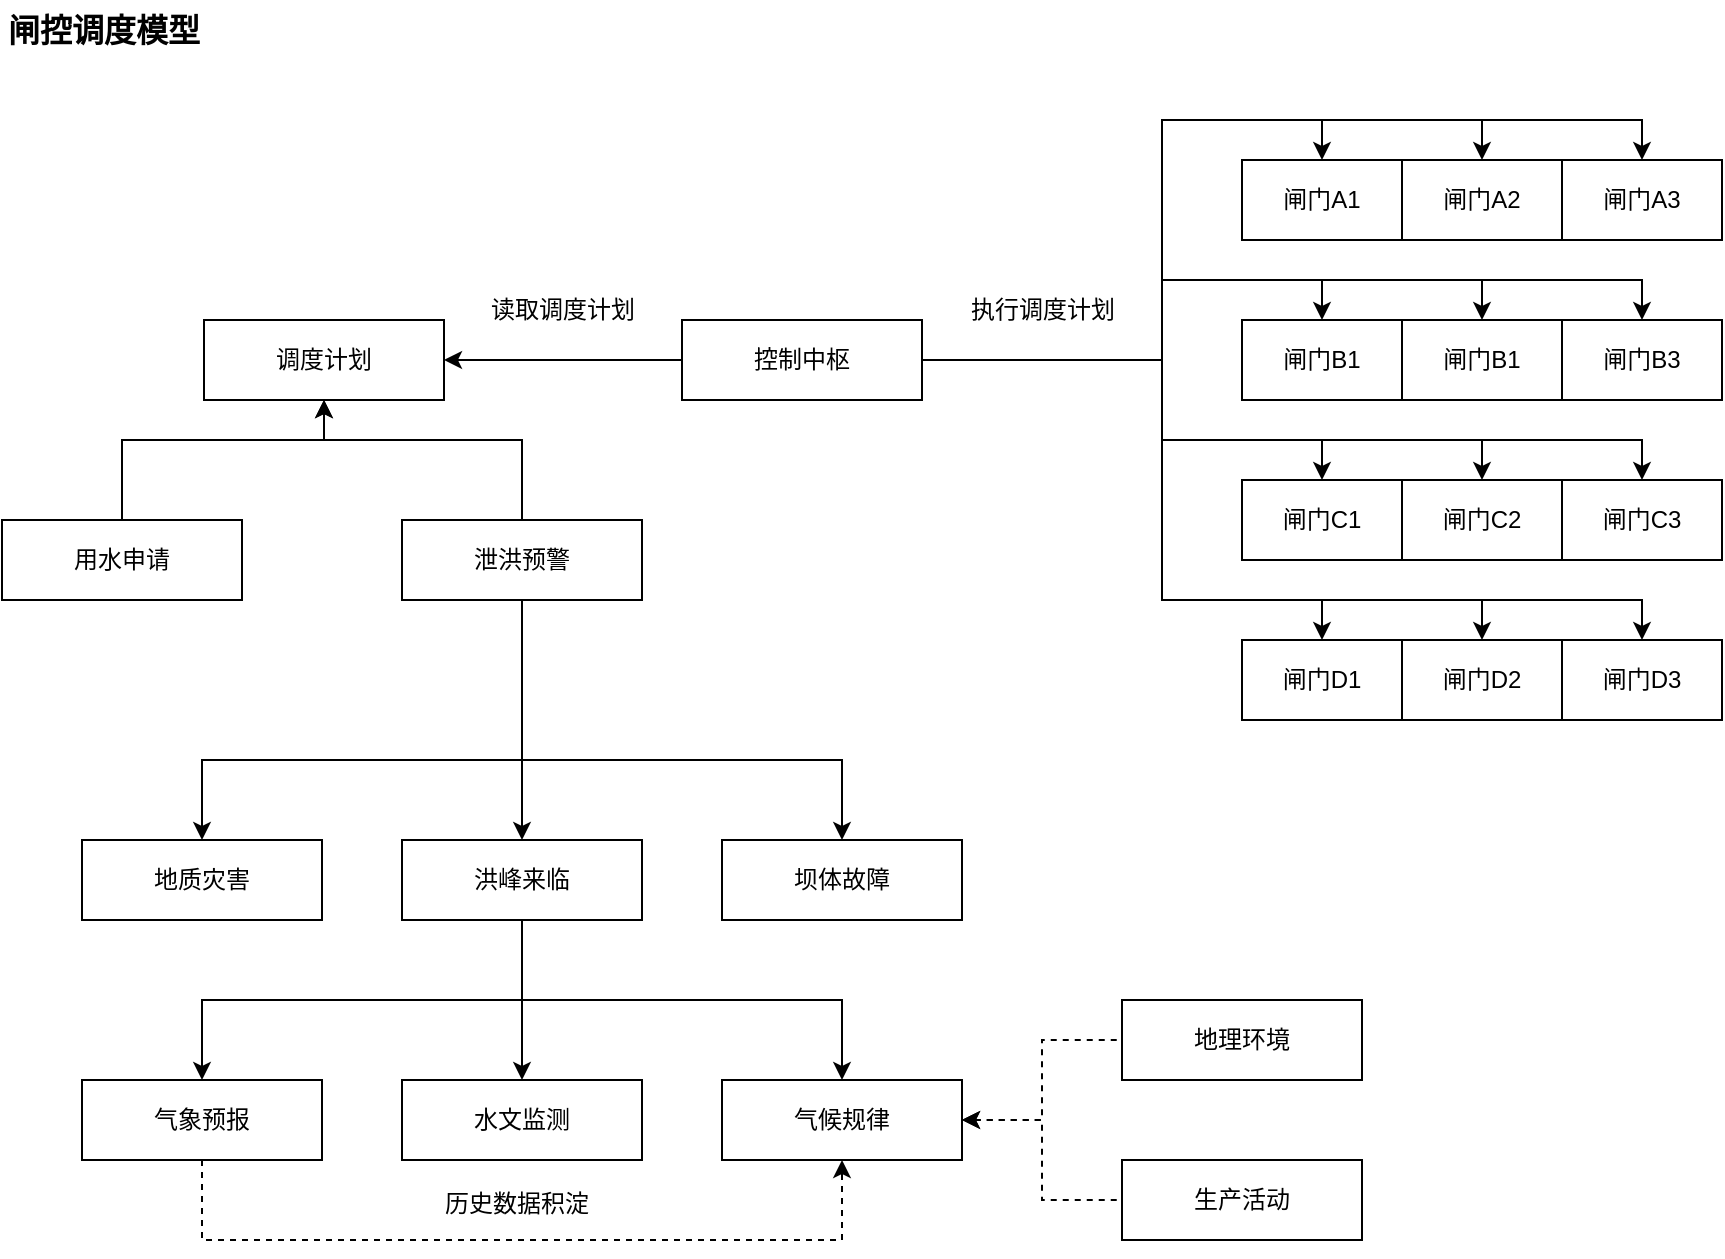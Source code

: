 <mxfile version="22.1.0" type="github" pages="2">
  <diagram name="0001" id="y2zCg2tqc-IcQTNm7M6H">
    <mxGraphModel dx="717" dy="379" grid="1" gridSize="10" guides="1" tooltips="1" connect="1" arrows="1" fold="1" page="1" pageScale="1" pageWidth="1169" pageHeight="827" math="0" shadow="0">
      <root>
        <mxCell id="sdHGfgtrLrPXHbDimJ2l-0" />
        <mxCell id="sdHGfgtrLrPXHbDimJ2l-1" parent="sdHGfgtrLrPXHbDimJ2l-0" />
        <mxCell id="sdHGfgtrLrPXHbDimJ2l-57" value="&lt;b style=&quot;font-size: 16px;&quot;&gt;闸控调度模型&lt;/b&gt;" style="text;html=1;align=left;verticalAlign=middle;resizable=0;points=[];autosize=1;strokeColor=none;fillColor=none;fontSize=16;rounded=0;labelBackgroundColor=none;" parent="sdHGfgtrLrPXHbDimJ2l-1" vertex="1">
          <mxGeometry x="40.5" y="20" width="120" height="30" as="geometry" />
        </mxCell>
        <mxCell id="DtQQWt-DvLBq8CPffun4-1" value="" style="edgeStyle=orthogonalEdgeStyle;rounded=0;orthogonalLoop=1;jettySize=auto;html=1;entryX=0.5;entryY=0;entryDx=0;entryDy=0;" parent="sdHGfgtrLrPXHbDimJ2l-1" source="iJDq2YbVKDRwt8fmQem2-6" target="DtQQWt-DvLBq8CPffun4-0" edge="1">
          <mxGeometry relative="1" as="geometry">
            <Array as="points">
              <mxPoint x="620" y="200" />
              <mxPoint x="620" y="80" />
              <mxPoint x="700" y="80" />
            </Array>
          </mxGeometry>
        </mxCell>
        <mxCell id="DtQQWt-DvLBq8CPffun4-3" value="" style="edgeStyle=orthogonalEdgeStyle;rounded=0;orthogonalLoop=1;jettySize=auto;html=1;entryX=0.5;entryY=0;entryDx=0;entryDy=0;" parent="sdHGfgtrLrPXHbDimJ2l-1" source="iJDq2YbVKDRwt8fmQem2-6" target="DtQQWt-DvLBq8CPffun4-2" edge="1">
          <mxGeometry relative="1" as="geometry">
            <Array as="points">
              <mxPoint x="620" y="200" />
              <mxPoint x="620" y="80" />
              <mxPoint x="860" y="80" />
            </Array>
          </mxGeometry>
        </mxCell>
        <mxCell id="DtQQWt-DvLBq8CPffun4-5" value="" style="edgeStyle=orthogonalEdgeStyle;rounded=0;orthogonalLoop=1;jettySize=auto;html=1;entryX=0.5;entryY=0;entryDx=0;entryDy=0;" parent="sdHGfgtrLrPXHbDimJ2l-1" source="iJDq2YbVKDRwt8fmQem2-6" target="DtQQWt-DvLBq8CPffun4-4" edge="1">
          <mxGeometry relative="1" as="geometry">
            <Array as="points">
              <mxPoint x="620" y="200" />
              <mxPoint x="620" y="80" />
              <mxPoint x="780" y="80" />
            </Array>
          </mxGeometry>
        </mxCell>
        <mxCell id="DtQQWt-DvLBq8CPffun4-7" value="" style="edgeStyle=orthogonalEdgeStyle;rounded=0;orthogonalLoop=1;jettySize=auto;html=1;entryX=0.5;entryY=0;entryDx=0;entryDy=0;" parent="sdHGfgtrLrPXHbDimJ2l-1" source="iJDq2YbVKDRwt8fmQem2-6" target="DtQQWt-DvLBq8CPffun4-6" edge="1">
          <mxGeometry relative="1" as="geometry">
            <Array as="points">
              <mxPoint x="620" y="200" />
              <mxPoint x="620" y="160" />
              <mxPoint x="700" y="160" />
            </Array>
          </mxGeometry>
        </mxCell>
        <mxCell id="DtQQWt-DvLBq8CPffun4-9" value="" style="edgeStyle=orthogonalEdgeStyle;rounded=0;orthogonalLoop=1;jettySize=auto;html=1;entryX=0.5;entryY=0;entryDx=0;entryDy=0;" parent="sdHGfgtrLrPXHbDimJ2l-1" source="iJDq2YbVKDRwt8fmQem2-6" target="DtQQWt-DvLBq8CPffun4-8" edge="1">
          <mxGeometry relative="1" as="geometry">
            <Array as="points">
              <mxPoint x="620" y="200" />
              <mxPoint x="620" y="160" />
              <mxPoint x="780" y="160" />
            </Array>
          </mxGeometry>
        </mxCell>
        <mxCell id="DtQQWt-DvLBq8CPffun4-11" value="" style="edgeStyle=orthogonalEdgeStyle;rounded=0;orthogonalLoop=1;jettySize=auto;html=1;entryX=0.5;entryY=0;entryDx=0;entryDy=0;" parent="sdHGfgtrLrPXHbDimJ2l-1" source="iJDq2YbVKDRwt8fmQem2-6" target="DtQQWt-DvLBq8CPffun4-10" edge="1">
          <mxGeometry relative="1" as="geometry">
            <Array as="points">
              <mxPoint x="620" y="200" />
              <mxPoint x="620" y="160" />
              <mxPoint x="860" y="160" />
            </Array>
          </mxGeometry>
        </mxCell>
        <mxCell id="DtQQWt-DvLBq8CPffun4-14" value="" style="edgeStyle=orthogonalEdgeStyle;rounded=0;orthogonalLoop=1;jettySize=auto;html=1;exitX=1;exitY=0.5;exitDx=0;exitDy=0;" parent="sdHGfgtrLrPXHbDimJ2l-1" source="iJDq2YbVKDRwt8fmQem2-6" target="DtQQWt-DvLBq8CPffun4-13" edge="1">
          <mxGeometry relative="1" as="geometry">
            <Array as="points">
              <mxPoint x="620" y="200" />
              <mxPoint x="620" y="240" />
              <mxPoint x="700" y="240" />
            </Array>
          </mxGeometry>
        </mxCell>
        <mxCell id="DtQQWt-DvLBq8CPffun4-16" value="" style="edgeStyle=orthogonalEdgeStyle;rounded=0;orthogonalLoop=1;jettySize=auto;html=1;exitX=1;exitY=0.5;exitDx=0;exitDy=0;" parent="sdHGfgtrLrPXHbDimJ2l-1" source="iJDq2YbVKDRwt8fmQem2-6" target="DtQQWt-DvLBq8CPffun4-15" edge="1">
          <mxGeometry relative="1" as="geometry">
            <Array as="points">
              <mxPoint x="620" y="200" />
              <mxPoint x="620" y="240" />
              <mxPoint x="780" y="240" />
            </Array>
          </mxGeometry>
        </mxCell>
        <mxCell id="DtQQWt-DvLBq8CPffun4-18" value="" style="edgeStyle=orthogonalEdgeStyle;rounded=0;orthogonalLoop=1;jettySize=auto;html=1;exitX=1;exitY=0.5;exitDx=0;exitDy=0;" parent="sdHGfgtrLrPXHbDimJ2l-1" source="iJDq2YbVKDRwt8fmQem2-6" target="DtQQWt-DvLBq8CPffun4-17" edge="1">
          <mxGeometry relative="1" as="geometry">
            <Array as="points">
              <mxPoint x="620" y="200" />
              <mxPoint x="620" y="240" />
              <mxPoint x="860" y="240" />
            </Array>
          </mxGeometry>
        </mxCell>
        <mxCell id="DtQQWt-DvLBq8CPffun4-20" value="" style="edgeStyle=orthogonalEdgeStyle;rounded=0;orthogonalLoop=1;jettySize=auto;html=1;exitX=1;exitY=0.5;exitDx=0;exitDy=0;" parent="sdHGfgtrLrPXHbDimJ2l-1" source="iJDq2YbVKDRwt8fmQem2-6" target="DtQQWt-DvLBq8CPffun4-19" edge="1">
          <mxGeometry relative="1" as="geometry">
            <Array as="points">
              <mxPoint x="620" y="200" />
              <mxPoint x="620" y="320" />
              <mxPoint x="700" y="320" />
            </Array>
          </mxGeometry>
        </mxCell>
        <mxCell id="DtQQWt-DvLBq8CPffun4-22" value="" style="edgeStyle=orthogonalEdgeStyle;rounded=0;orthogonalLoop=1;jettySize=auto;html=1;exitX=1;exitY=0.5;exitDx=0;exitDy=0;" parent="sdHGfgtrLrPXHbDimJ2l-1" source="iJDq2YbVKDRwt8fmQem2-6" target="DtQQWt-DvLBq8CPffun4-21" edge="1">
          <mxGeometry relative="1" as="geometry">
            <Array as="points">
              <mxPoint x="620" y="200" />
              <mxPoint x="620" y="320" />
              <mxPoint x="780" y="320" />
            </Array>
          </mxGeometry>
        </mxCell>
        <mxCell id="DtQQWt-DvLBq8CPffun4-24" value="" style="edgeStyle=orthogonalEdgeStyle;rounded=0;orthogonalLoop=1;jettySize=auto;html=1;exitX=1;exitY=0.5;exitDx=0;exitDy=0;" parent="sdHGfgtrLrPXHbDimJ2l-1" source="iJDq2YbVKDRwt8fmQem2-6" target="DtQQWt-DvLBq8CPffun4-23" edge="1">
          <mxGeometry relative="1" as="geometry">
            <Array as="points">
              <mxPoint x="620" y="200" />
              <mxPoint x="620" y="320" />
              <mxPoint x="860" y="320" />
            </Array>
          </mxGeometry>
        </mxCell>
        <mxCell id="DtQQWt-DvLBq8CPffun4-26" value="" style="edgeStyle=orthogonalEdgeStyle;rounded=0;orthogonalLoop=1;jettySize=auto;html=1;" parent="sdHGfgtrLrPXHbDimJ2l-1" source="iJDq2YbVKDRwt8fmQem2-6" target="DtQQWt-DvLBq8CPffun4-25" edge="1">
          <mxGeometry relative="1" as="geometry" />
        </mxCell>
        <mxCell id="iJDq2YbVKDRwt8fmQem2-6" value="控制中枢" style="rounded=0;whiteSpace=wrap;html=1;" parent="sdHGfgtrLrPXHbDimJ2l-1" vertex="1">
          <mxGeometry x="380" y="180" width="120" height="40" as="geometry" />
        </mxCell>
        <mxCell id="DtQQWt-DvLBq8CPffun4-0" value="闸门A1" style="rounded=0;whiteSpace=wrap;html=1;" parent="sdHGfgtrLrPXHbDimJ2l-1" vertex="1">
          <mxGeometry x="660" y="100" width="80" height="40" as="geometry" />
        </mxCell>
        <mxCell id="DtQQWt-DvLBq8CPffun4-2" value="闸门A3" style="rounded=0;whiteSpace=wrap;html=1;" parent="sdHGfgtrLrPXHbDimJ2l-1" vertex="1">
          <mxGeometry x="820" y="100" width="80" height="40" as="geometry" />
        </mxCell>
        <mxCell id="DtQQWt-DvLBq8CPffun4-4" value="闸门A2" style="rounded=0;whiteSpace=wrap;html=1;" parent="sdHGfgtrLrPXHbDimJ2l-1" vertex="1">
          <mxGeometry x="740" y="100" width="80" height="40" as="geometry" />
        </mxCell>
        <mxCell id="DtQQWt-DvLBq8CPffun4-6" value="闸门B1" style="rounded=0;whiteSpace=wrap;html=1;" parent="sdHGfgtrLrPXHbDimJ2l-1" vertex="1">
          <mxGeometry x="660" y="180" width="80" height="40" as="geometry" />
        </mxCell>
        <mxCell id="DtQQWt-DvLBq8CPffun4-8" value="闸门B1" style="rounded=0;whiteSpace=wrap;html=1;" parent="sdHGfgtrLrPXHbDimJ2l-1" vertex="1">
          <mxGeometry x="740" y="180" width="80" height="40" as="geometry" />
        </mxCell>
        <mxCell id="DtQQWt-DvLBq8CPffun4-10" value="闸门B3" style="rounded=0;whiteSpace=wrap;html=1;" parent="sdHGfgtrLrPXHbDimJ2l-1" vertex="1">
          <mxGeometry x="820" y="180" width="80" height="40" as="geometry" />
        </mxCell>
        <mxCell id="DtQQWt-DvLBq8CPffun4-13" value="闸门C1" style="rounded=0;whiteSpace=wrap;html=1;" parent="sdHGfgtrLrPXHbDimJ2l-1" vertex="1">
          <mxGeometry x="660" y="260" width="80" height="40" as="geometry" />
        </mxCell>
        <mxCell id="DtQQWt-DvLBq8CPffun4-15" value="闸门C2" style="rounded=0;whiteSpace=wrap;html=1;" parent="sdHGfgtrLrPXHbDimJ2l-1" vertex="1">
          <mxGeometry x="740" y="260" width="80" height="40" as="geometry" />
        </mxCell>
        <mxCell id="DtQQWt-DvLBq8CPffun4-17" value="闸门C3" style="rounded=0;whiteSpace=wrap;html=1;" parent="sdHGfgtrLrPXHbDimJ2l-1" vertex="1">
          <mxGeometry x="820" y="260" width="80" height="40" as="geometry" />
        </mxCell>
        <mxCell id="DtQQWt-DvLBq8CPffun4-19" value="闸门D1" style="rounded=0;whiteSpace=wrap;html=1;" parent="sdHGfgtrLrPXHbDimJ2l-1" vertex="1">
          <mxGeometry x="660" y="340" width="80" height="40" as="geometry" />
        </mxCell>
        <mxCell id="DtQQWt-DvLBq8CPffun4-21" value="闸门D2" style="rounded=0;whiteSpace=wrap;html=1;" parent="sdHGfgtrLrPXHbDimJ2l-1" vertex="1">
          <mxGeometry x="740" y="340" width="80" height="40" as="geometry" />
        </mxCell>
        <mxCell id="DtQQWt-DvLBq8CPffun4-23" value="闸门D3" style="rounded=0;whiteSpace=wrap;html=1;" parent="sdHGfgtrLrPXHbDimJ2l-1" vertex="1">
          <mxGeometry x="820" y="340" width="80" height="40" as="geometry" />
        </mxCell>
        <mxCell id="DtQQWt-DvLBq8CPffun4-30" value="" style="edgeStyle=orthogonalEdgeStyle;rounded=0;orthogonalLoop=1;jettySize=auto;html=1;entryX=0.5;entryY=0;entryDx=0;entryDy=0;startArrow=classic;startFill=1;endArrow=none;endFill=0;" parent="sdHGfgtrLrPXHbDimJ2l-1" source="DtQQWt-DvLBq8CPffun4-25" target="DtQQWt-DvLBq8CPffun4-29" edge="1">
          <mxGeometry relative="1" as="geometry">
            <Array as="points">
              <mxPoint x="201" y="240" />
              <mxPoint x="100" y="240" />
            </Array>
          </mxGeometry>
        </mxCell>
        <mxCell id="DtQQWt-DvLBq8CPffun4-32" value="" style="edgeStyle=orthogonalEdgeStyle;rounded=0;orthogonalLoop=1;jettySize=auto;html=1;entryX=0.5;entryY=0;entryDx=0;entryDy=0;endArrow=none;endFill=0;startArrow=classic;startFill=1;" parent="sdHGfgtrLrPXHbDimJ2l-1" source="DtQQWt-DvLBq8CPffun4-25" target="DtQQWt-DvLBq8CPffun4-31" edge="1">
          <mxGeometry relative="1" as="geometry">
            <Array as="points">
              <mxPoint x="201" y="240" />
              <mxPoint x="300" y="240" />
            </Array>
          </mxGeometry>
        </mxCell>
        <mxCell id="DtQQWt-DvLBq8CPffun4-25" value="调度计划" style="rounded=0;whiteSpace=wrap;html=1;" parent="sdHGfgtrLrPXHbDimJ2l-1" vertex="1">
          <mxGeometry x="141" y="180" width="120" height="40" as="geometry" />
        </mxCell>
        <mxCell id="DtQQWt-DvLBq8CPffun4-27" value="读取调度计划" style="text;html=1;align=center;verticalAlign=middle;resizable=0;points=[];autosize=1;strokeColor=none;fillColor=none;" parent="sdHGfgtrLrPXHbDimJ2l-1" vertex="1">
          <mxGeometry x="270" y="160" width="100" height="30" as="geometry" />
        </mxCell>
        <mxCell id="DtQQWt-DvLBq8CPffun4-28" value="执行调度计划" style="text;html=1;align=center;verticalAlign=middle;resizable=0;points=[];autosize=1;strokeColor=none;fillColor=none;" parent="sdHGfgtrLrPXHbDimJ2l-1" vertex="1">
          <mxGeometry x="510" y="160" width="100" height="30" as="geometry" />
        </mxCell>
        <mxCell id="DtQQWt-DvLBq8CPffun4-29" value="用水申请" style="rounded=0;whiteSpace=wrap;html=1;" parent="sdHGfgtrLrPXHbDimJ2l-1" vertex="1">
          <mxGeometry x="40" y="280" width="120" height="40" as="geometry" />
        </mxCell>
        <mxCell id="fV_ZopECAiuzsbEzm-KT-1" value="" style="edgeStyle=orthogonalEdgeStyle;rounded=0;orthogonalLoop=1;jettySize=auto;html=1;" edge="1" parent="sdHGfgtrLrPXHbDimJ2l-1" source="DtQQWt-DvLBq8CPffun4-31" target="fV_ZopECAiuzsbEzm-KT-0">
          <mxGeometry relative="1" as="geometry">
            <Array as="points">
              <mxPoint x="300" y="400" />
              <mxPoint x="140" y="400" />
            </Array>
          </mxGeometry>
        </mxCell>
        <mxCell id="fV_ZopECAiuzsbEzm-KT-3" value="" style="edgeStyle=orthogonalEdgeStyle;rounded=0;orthogonalLoop=1;jettySize=auto;html=1;" edge="1" parent="sdHGfgtrLrPXHbDimJ2l-1" source="DtQQWt-DvLBq8CPffun4-31" target="fV_ZopECAiuzsbEzm-KT-2">
          <mxGeometry relative="1" as="geometry">
            <Array as="points">
              <mxPoint x="300" y="400" />
              <mxPoint x="460" y="400" />
            </Array>
          </mxGeometry>
        </mxCell>
        <mxCell id="fV_ZopECAiuzsbEzm-KT-5" value="" style="edgeStyle=orthogonalEdgeStyle;rounded=0;orthogonalLoop=1;jettySize=auto;html=1;" edge="1" parent="sdHGfgtrLrPXHbDimJ2l-1" source="DtQQWt-DvLBq8CPffun4-31" target="fV_ZopECAiuzsbEzm-KT-4">
          <mxGeometry relative="1" as="geometry" />
        </mxCell>
        <mxCell id="DtQQWt-DvLBq8CPffun4-31" value="泄洪预警" style="rounded=0;whiteSpace=wrap;html=1;" parent="sdHGfgtrLrPXHbDimJ2l-1" vertex="1">
          <mxGeometry x="240" y="280" width="120" height="40" as="geometry" />
        </mxCell>
        <mxCell id="fV_ZopECAiuzsbEzm-KT-0" value="地质灾害" style="rounded=0;whiteSpace=wrap;html=1;" vertex="1" parent="sdHGfgtrLrPXHbDimJ2l-1">
          <mxGeometry x="80" y="440" width="120" height="40" as="geometry" />
        </mxCell>
        <mxCell id="fV_ZopECAiuzsbEzm-KT-2" value="坝体故障" style="rounded=0;whiteSpace=wrap;html=1;" vertex="1" parent="sdHGfgtrLrPXHbDimJ2l-1">
          <mxGeometry x="400" y="440" width="120" height="40" as="geometry" />
        </mxCell>
        <mxCell id="fV_ZopECAiuzsbEzm-KT-7" value="" style="edgeStyle=orthogonalEdgeStyle;rounded=0;orthogonalLoop=1;jettySize=auto;html=1;" edge="1" parent="sdHGfgtrLrPXHbDimJ2l-1" source="fV_ZopECAiuzsbEzm-KT-4" target="fV_ZopECAiuzsbEzm-KT-6">
          <mxGeometry relative="1" as="geometry">
            <Array as="points">
              <mxPoint x="300" y="520" />
              <mxPoint x="140" y="520" />
            </Array>
          </mxGeometry>
        </mxCell>
        <mxCell id="fV_ZopECAiuzsbEzm-KT-9" value="" style="edgeStyle=orthogonalEdgeStyle;rounded=0;orthogonalLoop=1;jettySize=auto;html=1;" edge="1" parent="sdHGfgtrLrPXHbDimJ2l-1" source="fV_ZopECAiuzsbEzm-KT-4" target="fV_ZopECAiuzsbEzm-KT-8">
          <mxGeometry relative="1" as="geometry">
            <Array as="points">
              <mxPoint x="300" y="520" />
              <mxPoint x="460" y="520" />
            </Array>
          </mxGeometry>
        </mxCell>
        <mxCell id="fV_ZopECAiuzsbEzm-KT-11" value="" style="edgeStyle=orthogonalEdgeStyle;rounded=0;orthogonalLoop=1;jettySize=auto;html=1;" edge="1" parent="sdHGfgtrLrPXHbDimJ2l-1" source="fV_ZopECAiuzsbEzm-KT-4" target="fV_ZopECAiuzsbEzm-KT-10">
          <mxGeometry relative="1" as="geometry" />
        </mxCell>
        <mxCell id="fV_ZopECAiuzsbEzm-KT-4" value="洪峰来临" style="rounded=0;whiteSpace=wrap;html=1;" vertex="1" parent="sdHGfgtrLrPXHbDimJ2l-1">
          <mxGeometry x="240" y="440" width="120" height="40" as="geometry" />
        </mxCell>
        <mxCell id="fV_ZopECAiuzsbEzm-KT-13" value="" style="edgeStyle=orthogonalEdgeStyle;rounded=0;orthogonalLoop=1;jettySize=auto;html=1;entryX=0.5;entryY=1;entryDx=0;entryDy=0;exitX=0.5;exitY=1;exitDx=0;exitDy=0;dashed=1;" edge="1" parent="sdHGfgtrLrPXHbDimJ2l-1" source="fV_ZopECAiuzsbEzm-KT-6" target="fV_ZopECAiuzsbEzm-KT-8">
          <mxGeometry relative="1" as="geometry">
            <mxPoint x="140" y="680" as="targetPoint" />
            <Array as="points">
              <mxPoint x="140" y="640" />
              <mxPoint x="460" y="640" />
            </Array>
          </mxGeometry>
        </mxCell>
        <mxCell id="fV_ZopECAiuzsbEzm-KT-6" value="气象预报" style="rounded=0;whiteSpace=wrap;html=1;" vertex="1" parent="sdHGfgtrLrPXHbDimJ2l-1">
          <mxGeometry x="80" y="560" width="120" height="40" as="geometry" />
        </mxCell>
        <mxCell id="fV_ZopECAiuzsbEzm-KT-17" value="" style="edgeStyle=orthogonalEdgeStyle;rounded=0;orthogonalLoop=1;jettySize=auto;html=1;dashed=1;startArrow=classic;startFill=1;endArrow=none;endFill=0;" edge="1" parent="sdHGfgtrLrPXHbDimJ2l-1" source="fV_ZopECAiuzsbEzm-KT-8" target="fV_ZopECAiuzsbEzm-KT-16">
          <mxGeometry relative="1" as="geometry" />
        </mxCell>
        <mxCell id="fV_ZopECAiuzsbEzm-KT-21" value="" style="edgeStyle=orthogonalEdgeStyle;rounded=0;orthogonalLoop=1;jettySize=auto;html=1;startArrow=classic;startFill=1;endArrow=none;endFill=0;dashed=1;" edge="1" parent="sdHGfgtrLrPXHbDimJ2l-1" source="fV_ZopECAiuzsbEzm-KT-8" target="fV_ZopECAiuzsbEzm-KT-20">
          <mxGeometry relative="1" as="geometry" />
        </mxCell>
        <mxCell id="fV_ZopECAiuzsbEzm-KT-8" value="气候规律" style="rounded=0;whiteSpace=wrap;html=1;" vertex="1" parent="sdHGfgtrLrPXHbDimJ2l-1">
          <mxGeometry x="400" y="560" width="120" height="40" as="geometry" />
        </mxCell>
        <mxCell id="fV_ZopECAiuzsbEzm-KT-10" value="水文监测" style="rounded=0;whiteSpace=wrap;html=1;" vertex="1" parent="sdHGfgtrLrPXHbDimJ2l-1">
          <mxGeometry x="240" y="560" width="120" height="40" as="geometry" />
        </mxCell>
        <mxCell id="fV_ZopECAiuzsbEzm-KT-15" value="历史数据积淀" style="text;html=1;align=center;verticalAlign=middle;resizable=0;points=[];autosize=1;strokeColor=none;fillColor=none;" vertex="1" parent="sdHGfgtrLrPXHbDimJ2l-1">
          <mxGeometry x="247" y="607" width="100" height="30" as="geometry" />
        </mxCell>
        <mxCell id="fV_ZopECAiuzsbEzm-KT-16" value="地理环境" style="rounded=0;whiteSpace=wrap;html=1;" vertex="1" parent="sdHGfgtrLrPXHbDimJ2l-1">
          <mxGeometry x="600" y="520" width="120" height="40" as="geometry" />
        </mxCell>
        <mxCell id="fV_ZopECAiuzsbEzm-KT-20" value="生产活动" style="rounded=0;whiteSpace=wrap;html=1;" vertex="1" parent="sdHGfgtrLrPXHbDimJ2l-1">
          <mxGeometry x="600" y="600" width="120" height="40" as="geometry" />
        </mxCell>
      </root>
    </mxGraphModel>
  </diagram>
  <diagram name="0002" id="0qYSl-LHH4jrc7Mf7E5g">
    <mxGraphModel dx="1434" dy="758" grid="1" gridSize="10" guides="1" tooltips="1" connect="1" arrows="1" fold="1" page="1" pageScale="1" pageWidth="1169" pageHeight="827" math="0" shadow="0">
      <root>
        <mxCell id="tF3hamqZoMe6q5XaNYsY-0" />
        <mxCell id="tF3hamqZoMe6q5XaNYsY-1" parent="tF3hamqZoMe6q5XaNYsY-0" />
        <mxCell id="tF3hamqZoMe6q5XaNYsY-2" value="&lt;b style=&quot;font-size: 16px;&quot;&gt;闸控调度模型&lt;/b&gt;" style="text;html=1;align=left;verticalAlign=middle;resizable=0;points=[];autosize=1;strokeColor=none;fillColor=none;fontSize=16;rounded=0;labelBackgroundColor=none;" vertex="1" parent="tF3hamqZoMe6q5XaNYsY-1">
          <mxGeometry x="40.5" y="20" width="120" height="30" as="geometry" />
        </mxCell>
        <mxCell id="tF3hamqZoMe6q5XaNYsY-3" value="" style="edgeStyle=orthogonalEdgeStyle;rounded=0;orthogonalLoop=1;jettySize=auto;html=1;entryX=0.5;entryY=0;entryDx=0;entryDy=0;" edge="1" parent="tF3hamqZoMe6q5XaNYsY-1" source="tF3hamqZoMe6q5XaNYsY-16" target="tF3hamqZoMe6q5XaNYsY-17">
          <mxGeometry relative="1" as="geometry">
            <Array as="points">
              <mxPoint x="620" y="200" />
              <mxPoint x="620" y="80" />
              <mxPoint x="700" y="80" />
            </Array>
          </mxGeometry>
        </mxCell>
        <mxCell id="tF3hamqZoMe6q5XaNYsY-4" value="" style="edgeStyle=orthogonalEdgeStyle;rounded=0;orthogonalLoop=1;jettySize=auto;html=1;entryX=0.5;entryY=0;entryDx=0;entryDy=0;" edge="1" parent="tF3hamqZoMe6q5XaNYsY-1" source="tF3hamqZoMe6q5XaNYsY-16" target="tF3hamqZoMe6q5XaNYsY-18">
          <mxGeometry relative="1" as="geometry">
            <Array as="points">
              <mxPoint x="620" y="200" />
              <mxPoint x="620" y="80" />
              <mxPoint x="860" y="80" />
            </Array>
          </mxGeometry>
        </mxCell>
        <mxCell id="tF3hamqZoMe6q5XaNYsY-5" value="" style="edgeStyle=orthogonalEdgeStyle;rounded=0;orthogonalLoop=1;jettySize=auto;html=1;entryX=0.5;entryY=0;entryDx=0;entryDy=0;" edge="1" parent="tF3hamqZoMe6q5XaNYsY-1" source="tF3hamqZoMe6q5XaNYsY-16" target="tF3hamqZoMe6q5XaNYsY-19">
          <mxGeometry relative="1" as="geometry">
            <Array as="points">
              <mxPoint x="620" y="200" />
              <mxPoint x="620" y="80" />
              <mxPoint x="780" y="80" />
            </Array>
          </mxGeometry>
        </mxCell>
        <mxCell id="tF3hamqZoMe6q5XaNYsY-6" value="" style="edgeStyle=orthogonalEdgeStyle;rounded=0;orthogonalLoop=1;jettySize=auto;html=1;entryX=0.5;entryY=0;entryDx=0;entryDy=0;" edge="1" parent="tF3hamqZoMe6q5XaNYsY-1" source="tF3hamqZoMe6q5XaNYsY-16" target="tF3hamqZoMe6q5XaNYsY-20">
          <mxGeometry relative="1" as="geometry">
            <Array as="points">
              <mxPoint x="620" y="200" />
              <mxPoint x="620" y="160" />
              <mxPoint x="700" y="160" />
            </Array>
          </mxGeometry>
        </mxCell>
        <mxCell id="tF3hamqZoMe6q5XaNYsY-7" value="" style="edgeStyle=orthogonalEdgeStyle;rounded=0;orthogonalLoop=1;jettySize=auto;html=1;entryX=0.5;entryY=0;entryDx=0;entryDy=0;" edge="1" parent="tF3hamqZoMe6q5XaNYsY-1" source="tF3hamqZoMe6q5XaNYsY-16" target="tF3hamqZoMe6q5XaNYsY-21">
          <mxGeometry relative="1" as="geometry">
            <Array as="points">
              <mxPoint x="620" y="200" />
              <mxPoint x="620" y="160" />
              <mxPoint x="780" y="160" />
            </Array>
          </mxGeometry>
        </mxCell>
        <mxCell id="tF3hamqZoMe6q5XaNYsY-8" value="" style="edgeStyle=orthogonalEdgeStyle;rounded=0;orthogonalLoop=1;jettySize=auto;html=1;entryX=0.5;entryY=0;entryDx=0;entryDy=0;" edge="1" parent="tF3hamqZoMe6q5XaNYsY-1" source="tF3hamqZoMe6q5XaNYsY-16" target="tF3hamqZoMe6q5XaNYsY-22">
          <mxGeometry relative="1" as="geometry">
            <Array as="points">
              <mxPoint x="620" y="200" />
              <mxPoint x="620" y="160" />
              <mxPoint x="860" y="160" />
            </Array>
          </mxGeometry>
        </mxCell>
        <mxCell id="tF3hamqZoMe6q5XaNYsY-9" value="" style="edgeStyle=orthogonalEdgeStyle;rounded=0;orthogonalLoop=1;jettySize=auto;html=1;exitX=1;exitY=0.5;exitDx=0;exitDy=0;" edge="1" parent="tF3hamqZoMe6q5XaNYsY-1" source="tF3hamqZoMe6q5XaNYsY-16" target="tF3hamqZoMe6q5XaNYsY-23">
          <mxGeometry relative="1" as="geometry">
            <Array as="points">
              <mxPoint x="620" y="200" />
              <mxPoint x="620" y="240" />
              <mxPoint x="700" y="240" />
            </Array>
          </mxGeometry>
        </mxCell>
        <mxCell id="tF3hamqZoMe6q5XaNYsY-10" value="" style="edgeStyle=orthogonalEdgeStyle;rounded=0;orthogonalLoop=1;jettySize=auto;html=1;exitX=1;exitY=0.5;exitDx=0;exitDy=0;" edge="1" parent="tF3hamqZoMe6q5XaNYsY-1" source="tF3hamqZoMe6q5XaNYsY-16" target="tF3hamqZoMe6q5XaNYsY-24">
          <mxGeometry relative="1" as="geometry">
            <Array as="points">
              <mxPoint x="620" y="200" />
              <mxPoint x="620" y="240" />
              <mxPoint x="780" y="240" />
            </Array>
          </mxGeometry>
        </mxCell>
        <mxCell id="tF3hamqZoMe6q5XaNYsY-11" value="" style="edgeStyle=orthogonalEdgeStyle;rounded=0;orthogonalLoop=1;jettySize=auto;html=1;exitX=1;exitY=0.5;exitDx=0;exitDy=0;" edge="1" parent="tF3hamqZoMe6q5XaNYsY-1" source="tF3hamqZoMe6q5XaNYsY-16" target="tF3hamqZoMe6q5XaNYsY-25">
          <mxGeometry relative="1" as="geometry">
            <Array as="points">
              <mxPoint x="620" y="200" />
              <mxPoint x="620" y="240" />
              <mxPoint x="860" y="240" />
            </Array>
          </mxGeometry>
        </mxCell>
        <mxCell id="tF3hamqZoMe6q5XaNYsY-12" value="" style="edgeStyle=orthogonalEdgeStyle;rounded=0;orthogonalLoop=1;jettySize=auto;html=1;exitX=1;exitY=0.5;exitDx=0;exitDy=0;" edge="1" parent="tF3hamqZoMe6q5XaNYsY-1" source="tF3hamqZoMe6q5XaNYsY-16" target="tF3hamqZoMe6q5XaNYsY-26">
          <mxGeometry relative="1" as="geometry">
            <Array as="points">
              <mxPoint x="620" y="200" />
              <mxPoint x="620" y="320" />
              <mxPoint x="700" y="320" />
            </Array>
          </mxGeometry>
        </mxCell>
        <mxCell id="tF3hamqZoMe6q5XaNYsY-13" value="" style="edgeStyle=orthogonalEdgeStyle;rounded=0;orthogonalLoop=1;jettySize=auto;html=1;exitX=1;exitY=0.5;exitDx=0;exitDy=0;" edge="1" parent="tF3hamqZoMe6q5XaNYsY-1" source="tF3hamqZoMe6q5XaNYsY-16" target="tF3hamqZoMe6q5XaNYsY-27">
          <mxGeometry relative="1" as="geometry">
            <Array as="points">
              <mxPoint x="620" y="200" />
              <mxPoint x="620" y="320" />
              <mxPoint x="780" y="320" />
            </Array>
          </mxGeometry>
        </mxCell>
        <mxCell id="tF3hamqZoMe6q5XaNYsY-14" value="" style="edgeStyle=orthogonalEdgeStyle;rounded=0;orthogonalLoop=1;jettySize=auto;html=1;exitX=1;exitY=0.5;exitDx=0;exitDy=0;" edge="1" parent="tF3hamqZoMe6q5XaNYsY-1" source="tF3hamqZoMe6q5XaNYsY-16" target="tF3hamqZoMe6q5XaNYsY-28">
          <mxGeometry relative="1" as="geometry">
            <Array as="points">
              <mxPoint x="620" y="200" />
              <mxPoint x="620" y="320" />
              <mxPoint x="860" y="320" />
            </Array>
          </mxGeometry>
        </mxCell>
        <mxCell id="tF3hamqZoMe6q5XaNYsY-15" value="" style="edgeStyle=orthogonalEdgeStyle;rounded=0;orthogonalLoop=1;jettySize=auto;html=1;" edge="1" parent="tF3hamqZoMe6q5XaNYsY-1" source="tF3hamqZoMe6q5XaNYsY-16" target="tF3hamqZoMe6q5XaNYsY-31">
          <mxGeometry relative="1" as="geometry" />
        </mxCell>
        <mxCell id="tF3hamqZoMe6q5XaNYsY-16" value="控制中枢" style="rounded=0;whiteSpace=wrap;html=1;" vertex="1" parent="tF3hamqZoMe6q5XaNYsY-1">
          <mxGeometry x="380" y="180" width="120" height="40" as="geometry" />
        </mxCell>
        <mxCell id="tF3hamqZoMe6q5XaNYsY-17" value="闸门A1" style="rounded=0;whiteSpace=wrap;html=1;" vertex="1" parent="tF3hamqZoMe6q5XaNYsY-1">
          <mxGeometry x="660" y="100" width="80" height="40" as="geometry" />
        </mxCell>
        <mxCell id="tF3hamqZoMe6q5XaNYsY-18" value="闸门A3" style="rounded=0;whiteSpace=wrap;html=1;" vertex="1" parent="tF3hamqZoMe6q5XaNYsY-1">
          <mxGeometry x="820" y="100" width="80" height="40" as="geometry" />
        </mxCell>
        <mxCell id="tF3hamqZoMe6q5XaNYsY-19" value="闸门A2" style="rounded=0;whiteSpace=wrap;html=1;" vertex="1" parent="tF3hamqZoMe6q5XaNYsY-1">
          <mxGeometry x="740" y="100" width="80" height="40" as="geometry" />
        </mxCell>
        <mxCell id="tF3hamqZoMe6q5XaNYsY-20" value="闸门B1" style="rounded=0;whiteSpace=wrap;html=1;" vertex="1" parent="tF3hamqZoMe6q5XaNYsY-1">
          <mxGeometry x="660" y="180" width="80" height="40" as="geometry" />
        </mxCell>
        <mxCell id="tF3hamqZoMe6q5XaNYsY-21" value="闸门B1" style="rounded=0;whiteSpace=wrap;html=1;" vertex="1" parent="tF3hamqZoMe6q5XaNYsY-1">
          <mxGeometry x="740" y="180" width="80" height="40" as="geometry" />
        </mxCell>
        <mxCell id="tF3hamqZoMe6q5XaNYsY-22" value="闸门B3" style="rounded=0;whiteSpace=wrap;html=1;" vertex="1" parent="tF3hamqZoMe6q5XaNYsY-1">
          <mxGeometry x="820" y="180" width="80" height="40" as="geometry" />
        </mxCell>
        <mxCell id="tF3hamqZoMe6q5XaNYsY-23" value="闸门C1" style="rounded=0;whiteSpace=wrap;html=1;" vertex="1" parent="tF3hamqZoMe6q5XaNYsY-1">
          <mxGeometry x="660" y="260" width="80" height="40" as="geometry" />
        </mxCell>
        <mxCell id="tF3hamqZoMe6q5XaNYsY-24" value="闸门C2" style="rounded=0;whiteSpace=wrap;html=1;" vertex="1" parent="tF3hamqZoMe6q5XaNYsY-1">
          <mxGeometry x="740" y="260" width="80" height="40" as="geometry" />
        </mxCell>
        <mxCell id="tF3hamqZoMe6q5XaNYsY-25" value="闸门C3" style="rounded=0;whiteSpace=wrap;html=1;" vertex="1" parent="tF3hamqZoMe6q5XaNYsY-1">
          <mxGeometry x="820" y="260" width="80" height="40" as="geometry" />
        </mxCell>
        <mxCell id="tF3hamqZoMe6q5XaNYsY-26" value="闸门D1" style="rounded=0;whiteSpace=wrap;html=1;" vertex="1" parent="tF3hamqZoMe6q5XaNYsY-1">
          <mxGeometry x="660" y="340" width="80" height="40" as="geometry" />
        </mxCell>
        <mxCell id="tF3hamqZoMe6q5XaNYsY-27" value="闸门D2" style="rounded=0;whiteSpace=wrap;html=1;" vertex="1" parent="tF3hamqZoMe6q5XaNYsY-1">
          <mxGeometry x="740" y="340" width="80" height="40" as="geometry" />
        </mxCell>
        <mxCell id="tF3hamqZoMe6q5XaNYsY-28" value="闸门D3" style="rounded=0;whiteSpace=wrap;html=1;" vertex="1" parent="tF3hamqZoMe6q5XaNYsY-1">
          <mxGeometry x="820" y="340" width="80" height="40" as="geometry" />
        </mxCell>
        <mxCell id="tF3hamqZoMe6q5XaNYsY-29" value="" style="edgeStyle=orthogonalEdgeStyle;rounded=0;orthogonalLoop=1;jettySize=auto;html=1;entryX=0.5;entryY=0;entryDx=0;entryDy=0;startArrow=classic;startFill=1;endArrow=none;endFill=0;" edge="1" parent="tF3hamqZoMe6q5XaNYsY-1" source="tF3hamqZoMe6q5XaNYsY-31" target="tF3hamqZoMe6q5XaNYsY-34">
          <mxGeometry relative="1" as="geometry">
            <Array as="points">
              <mxPoint x="201" y="240" />
              <mxPoint x="100" y="240" />
            </Array>
          </mxGeometry>
        </mxCell>
        <mxCell id="tF3hamqZoMe6q5XaNYsY-30" value="" style="edgeStyle=orthogonalEdgeStyle;rounded=0;orthogonalLoop=1;jettySize=auto;html=1;entryX=0.5;entryY=0;entryDx=0;entryDy=0;endArrow=none;endFill=0;startArrow=classic;startFill=1;" edge="1" parent="tF3hamqZoMe6q5XaNYsY-1" source="tF3hamqZoMe6q5XaNYsY-31" target="tF3hamqZoMe6q5XaNYsY-35">
          <mxGeometry relative="1" as="geometry">
            <Array as="points">
              <mxPoint x="201" y="240" />
              <mxPoint x="300" y="240" />
            </Array>
          </mxGeometry>
        </mxCell>
        <mxCell id="tF3hamqZoMe6q5XaNYsY-31" value="调度计划" style="rounded=0;whiteSpace=wrap;html=1;" vertex="1" parent="tF3hamqZoMe6q5XaNYsY-1">
          <mxGeometry x="141" y="180" width="120" height="40" as="geometry" />
        </mxCell>
        <mxCell id="tF3hamqZoMe6q5XaNYsY-32" value="读取调度计划" style="text;html=1;align=center;verticalAlign=middle;resizable=0;points=[];autosize=1;strokeColor=none;fillColor=none;" vertex="1" parent="tF3hamqZoMe6q5XaNYsY-1">
          <mxGeometry x="270" y="160" width="100" height="30" as="geometry" />
        </mxCell>
        <mxCell id="tF3hamqZoMe6q5XaNYsY-33" value="执行调度计划" style="text;html=1;align=center;verticalAlign=middle;resizable=0;points=[];autosize=1;strokeColor=none;fillColor=none;" vertex="1" parent="tF3hamqZoMe6q5XaNYsY-1">
          <mxGeometry x="510" y="160" width="100" height="30" as="geometry" />
        </mxCell>
        <mxCell id="tF3hamqZoMe6q5XaNYsY-34" value="用水申请" style="rounded=0;whiteSpace=wrap;html=1;" vertex="1" parent="tF3hamqZoMe6q5XaNYsY-1">
          <mxGeometry x="40" y="280" width="120" height="40" as="geometry" />
        </mxCell>
        <mxCell id="tF3hamqZoMe6q5XaNYsY-35" value="泄洪预警" style="rounded=0;whiteSpace=wrap;html=1;" vertex="1" parent="tF3hamqZoMe6q5XaNYsY-1">
          <mxGeometry x="240" y="280" width="120" height="40" as="geometry" />
        </mxCell>
      </root>
    </mxGraphModel>
  </diagram>
</mxfile>
